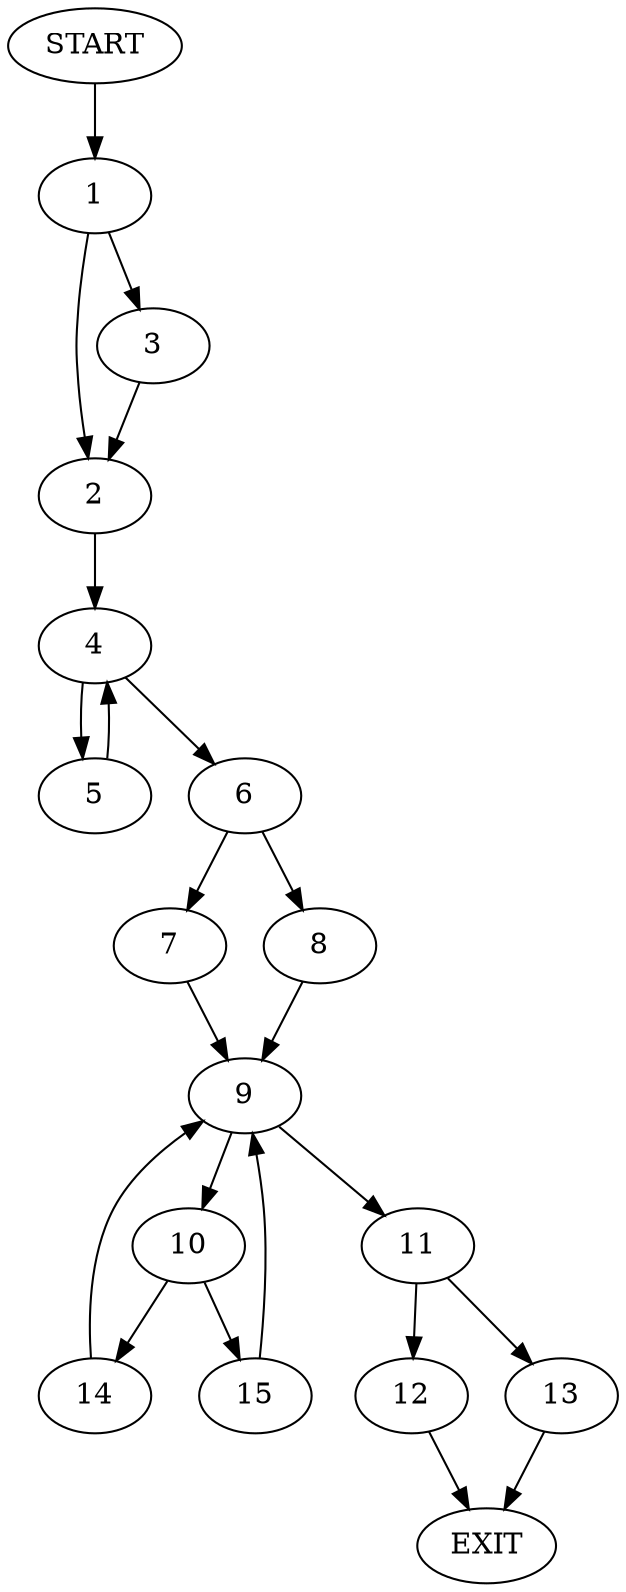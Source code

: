 digraph {
0 [label="START"]
16 [label="EXIT"]
0 -> 1
1 -> 2
1 -> 3
3 -> 2
2 -> 4
4 -> 5
4 -> 6
6 -> 7
6 -> 8
5 -> 4
7 -> 9
8 -> 9
9 -> 10
9 -> 11
11 -> 12
11 -> 13
10 -> 14
10 -> 15
14 -> 9
15 -> 9
13 -> 16
12 -> 16
}
